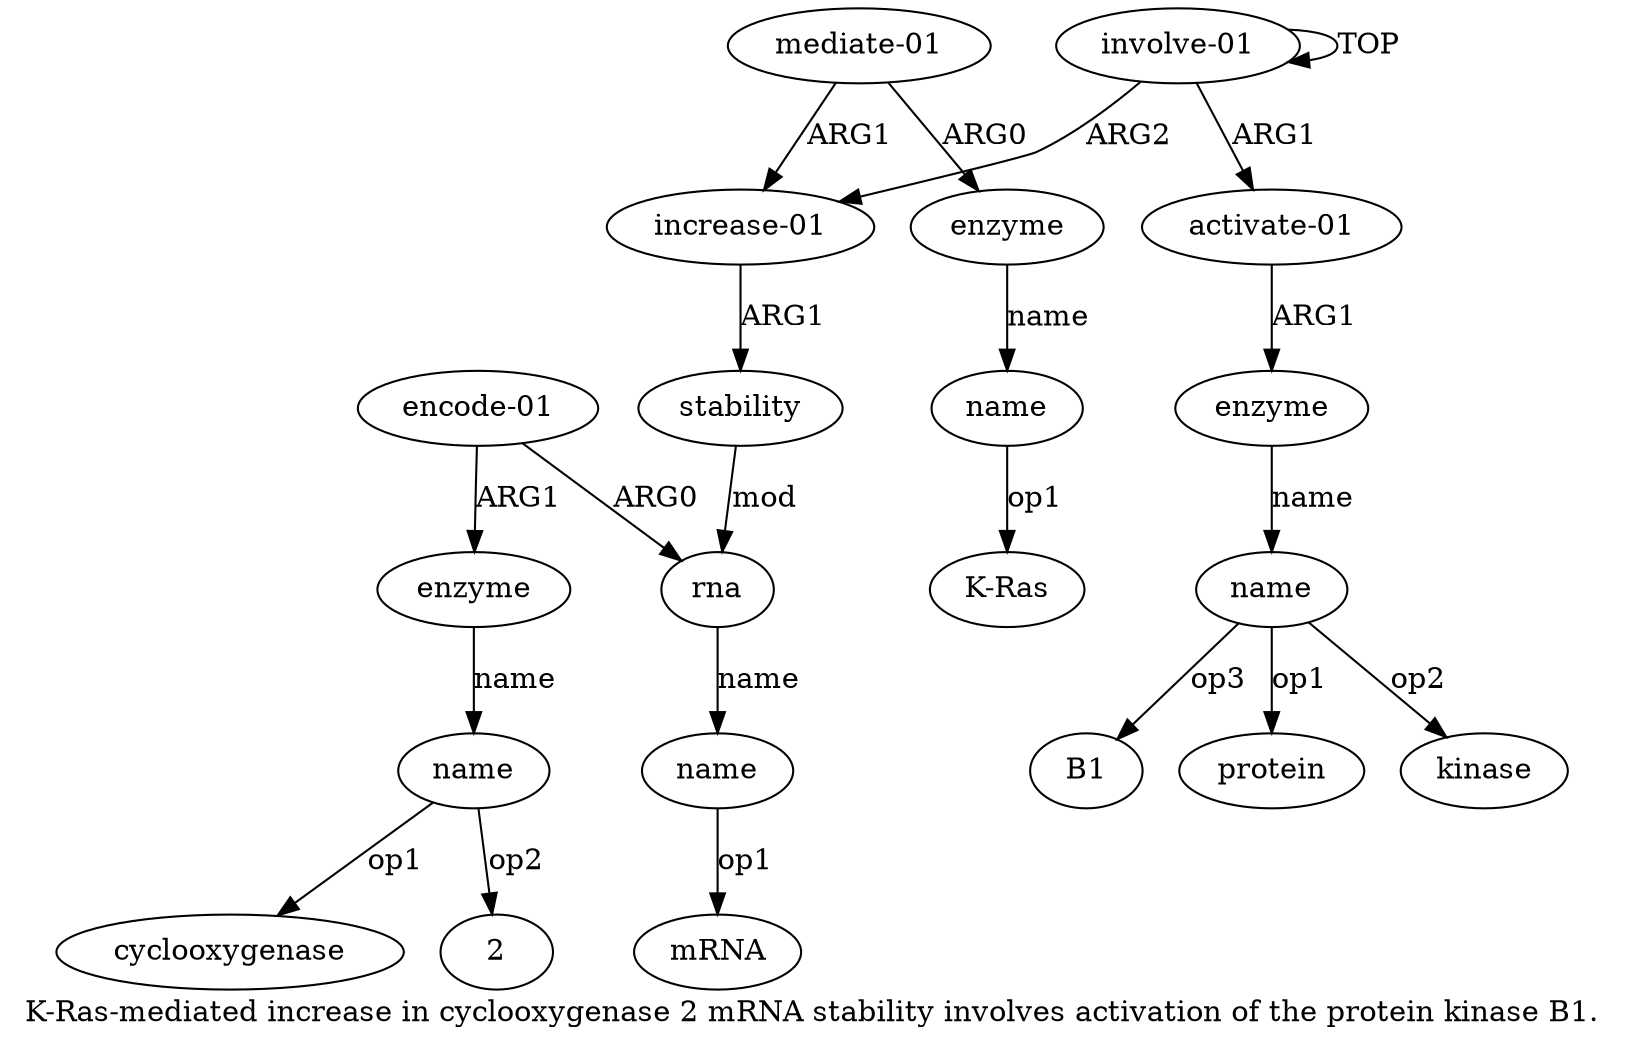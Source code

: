 digraph  {
	graph [label="K-Ras-mediated increase in cyclooxygenase 2 mRNA stability involves activation of the protein kinase B1."];
	node [label="\N"];
	"a10 2"	 [color=black,
		gold_ind=-1,
		gold_label=2,
		label=2,
		test_ind=-1,
		test_label=2];
	"a3 B1"	 [color=black,
		gold_ind=-1,
		gold_label=B1,
		label=B1,
		test_ind=-1,
		test_label=B1];
	a11	 [color=black,
		gold_ind=11,
		gold_label="mediate-01",
		label="mediate-01",
		test_ind=11,
		test_label="mediate-01"];
	a12	 [color=black,
		gold_ind=12,
		gold_label=enzyme,
		label=enzyme,
		test_ind=12,
		test_label=enzyme];
	a11 -> a12 [key=0,
	color=black,
	gold_label=ARG0,
	label=ARG0,
	test_label=ARG0];
a4 [color=black,
	gold_ind=4,
	gold_label="increase-01",
	label="increase-01",
	test_ind=4,
	test_label="increase-01"];
a11 -> a4 [key=0,
color=black,
gold_label=ARG1,
label=ARG1,
test_label=ARG1];
a10 [color=black,
gold_ind=10,
gold_label=name,
label=name,
test_ind=10,
test_label=name];
a10 -> "a10 2" [key=0,
color=black,
gold_label=op2,
label=op2,
test_label=op2];
"a10 cyclooxygenase" [color=black,
gold_ind=-1,
gold_label=cyclooxygenase,
label=cyclooxygenase,
test_ind=-1,
test_label=cyclooxygenase];
a10 -> "a10 cyclooxygenase" [key=0,
color=black,
gold_label=op1,
label=op1,
test_label=op1];
a13 [color=black,
gold_ind=13,
gold_label=name,
label=name,
test_ind=13,
test_label=name];
"a13 K-Ras" [color=black,
gold_ind=-1,
gold_label="K-Ras",
label="K-Ras",
test_ind=-1,
test_label="K-Ras"];
a13 -> "a13 K-Ras" [key=0,
color=black,
gold_label=op1,
label=op1,
test_label=op1];
a12 -> a13 [key=0,
color=black,
gold_label=name,
label=name,
test_label=name];
"a7 mRNA" [color=black,
gold_ind=-1,
gold_label=mRNA,
label=mRNA,
test_ind=-1,
test_label=mRNA];
"a3 protein" [color=black,
gold_ind=-1,
gold_label=protein,
label=protein,
test_ind=-1,
test_label=protein];
"a3 kinase" [color=black,
gold_ind=-1,
gold_label=kinase,
label=kinase,
test_ind=-1,
test_label=kinase];
a1 [color=black,
gold_ind=1,
gold_label="activate-01",
label="activate-01",
test_ind=1,
test_label="activate-01"];
a2 [color=black,
gold_ind=2,
gold_label=enzyme,
label=enzyme,
test_ind=2,
test_label=enzyme];
a1 -> a2 [key=0,
color=black,
gold_label=ARG1,
label=ARG1,
test_label=ARG1];
a0 [color=black,
gold_ind=0,
gold_label="involve-01",
label="involve-01",
test_ind=0,
test_label="involve-01"];
a0 -> a1 [key=0,
color=black,
gold_label=ARG1,
label=ARG1,
test_label=ARG1];
a0 -> a0 [key=0,
color=black,
gold_label=TOP,
label=TOP,
test_label=TOP];
a0 -> a4 [key=0,
color=black,
gold_label=ARG2,
label=ARG2,
test_label=ARG2];
a3 [color=black,
gold_ind=3,
gold_label=name,
label=name,
test_ind=3,
test_label=name];
a3 -> "a3 B1" [key=0,
color=black,
gold_label=op3,
label=op3,
test_label=op3];
a3 -> "a3 protein" [key=0,
color=black,
gold_label=op1,
label=op1,
test_label=op1];
a3 -> "a3 kinase" [key=0,
color=black,
gold_label=op2,
label=op2,
test_label=op2];
a2 -> a3 [key=0,
color=black,
gold_label=name,
label=name,
test_label=name];
a5 [color=black,
gold_ind=5,
gold_label=stability,
label=stability,
test_ind=5,
test_label=stability];
a6 [color=black,
gold_ind=6,
gold_label=rna,
label=rna,
test_ind=6,
test_label=rna];
a5 -> a6 [key=0,
color=black,
gold_label=mod,
label=mod,
test_label=mod];
a4 -> a5 [key=0,
color=black,
gold_label=ARG1,
label=ARG1,
test_label=ARG1];
a7 [color=black,
gold_ind=7,
gold_label=name,
label=name,
test_ind=7,
test_label=name];
a7 -> "a7 mRNA" [key=0,
color=black,
gold_label=op1,
label=op1,
test_label=op1];
a6 -> a7 [key=0,
color=black,
gold_label=name,
label=name,
test_label=name];
a9 [color=black,
gold_ind=9,
gold_label=enzyme,
label=enzyme,
test_ind=9,
test_label=enzyme];
a9 -> a10 [key=0,
color=black,
gold_label=name,
label=name,
test_label=name];
a8 [color=black,
gold_ind=8,
gold_label="encode-01",
label="encode-01",
test_ind=8,
test_label="encode-01"];
a8 -> a6 [key=0,
color=black,
gold_label=ARG0,
label=ARG0,
test_label=ARG0];
a8 -> a9 [key=0,
color=black,
gold_label=ARG1,
label=ARG1,
test_label=ARG1];
}
